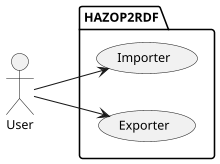@startuml
skinparam monochrome true
skinparam dpi 100
skinparam defaultFontSize 12

left to right direction

actor User

package HAZOP2RDF {
  usecase Importer
  usecase Exporter
}

User --> Importer
User --> Exporter
@enduml